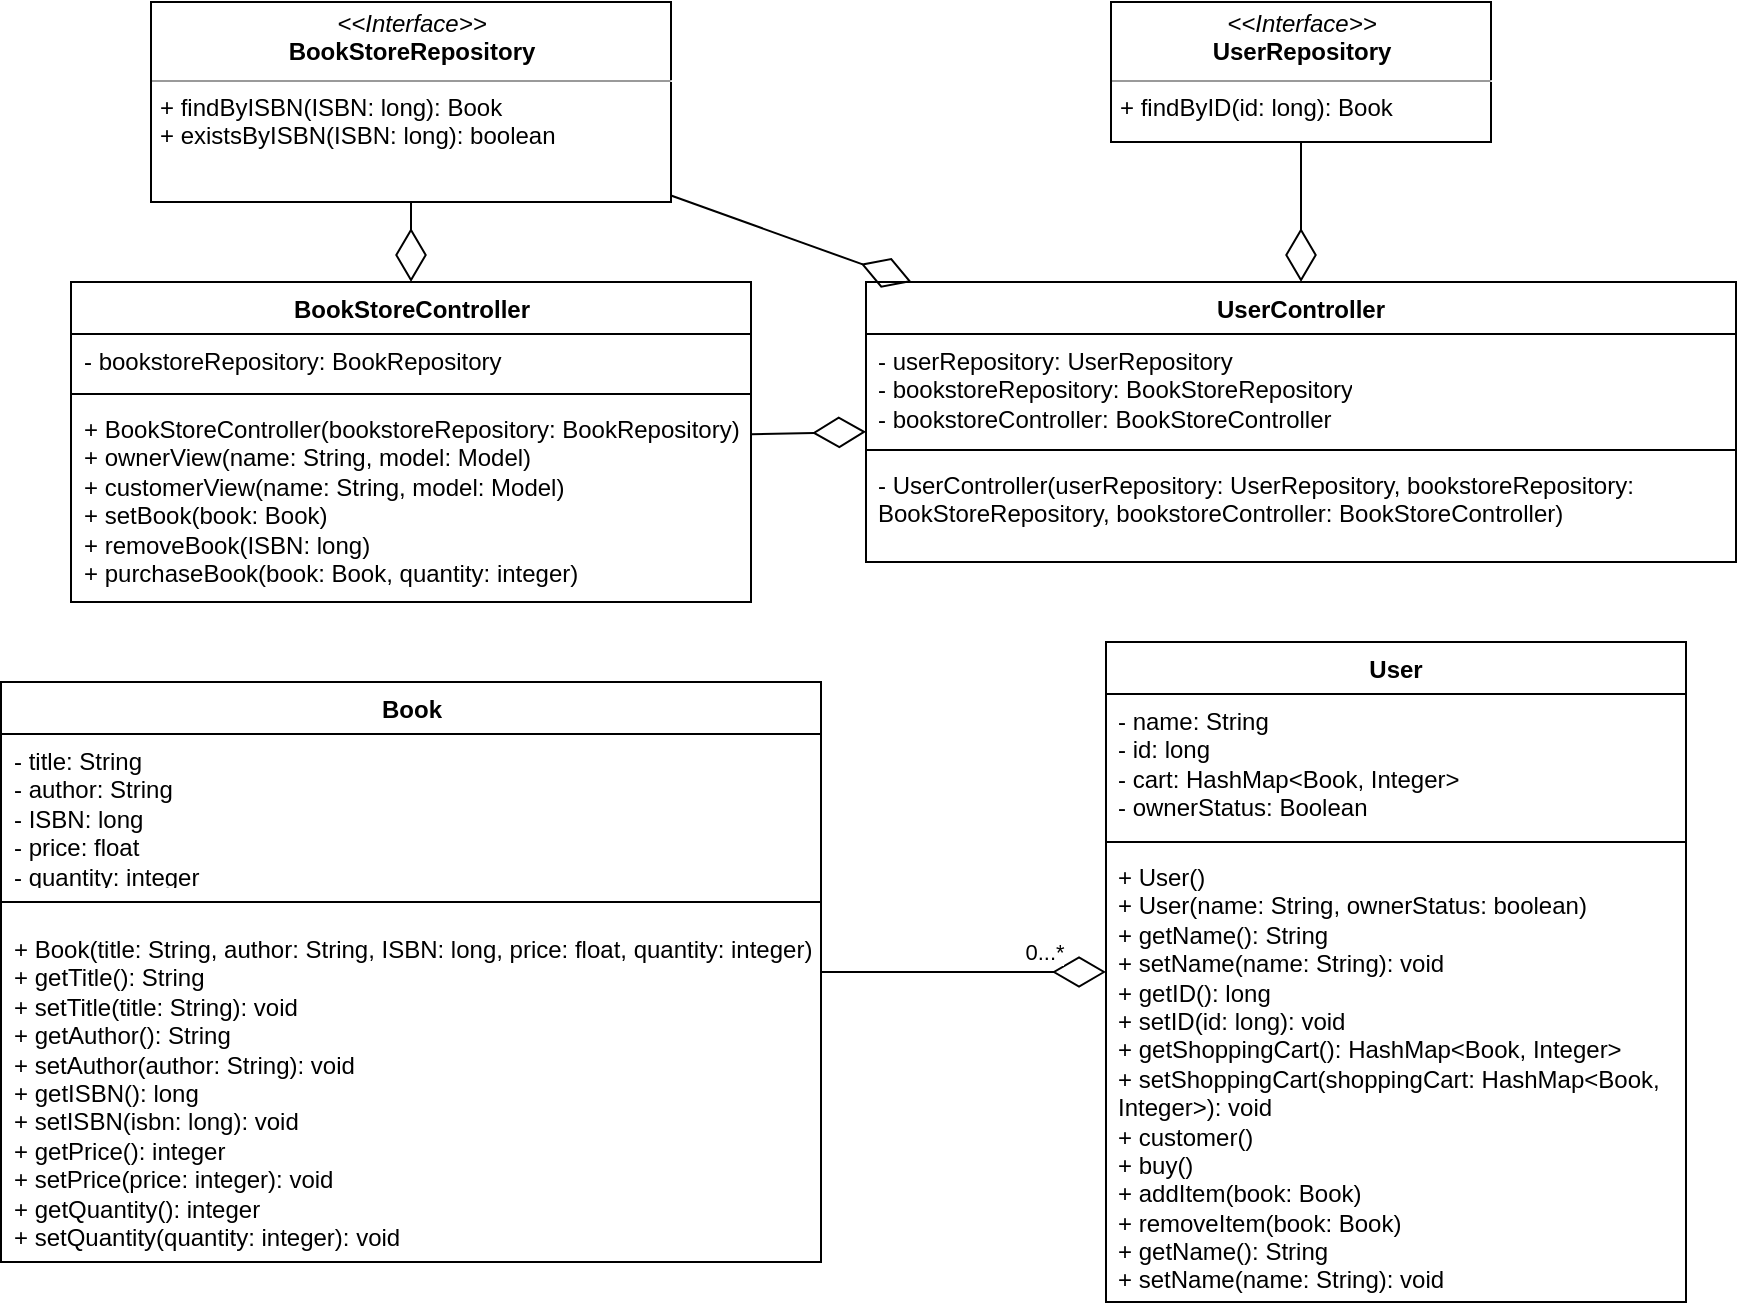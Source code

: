 <mxfile version="22.1.0" type="device" pages="2">
  <diagram name="UML" id="WKEywlk1RXcTtSPavdyv">
    <mxGraphModel dx="1972" dy="1561" grid="1" gridSize="10" guides="1" tooltips="1" connect="1" arrows="1" fold="1" page="1" pageScale="1" pageWidth="850" pageHeight="1100" math="0" shadow="0">
      <root>
        <mxCell id="0" />
        <mxCell id="1" parent="0" />
        <mxCell id="YEF2Sqq3tF4Mfp9ND1T1-14" value="Book" style="swimlane;fontStyle=1;align=center;verticalAlign=top;childLayout=stackLayout;horizontal=1;startSize=26;horizontalStack=0;resizeParent=1;resizeParentMax=0;resizeLast=0;collapsible=1;marginBottom=0;whiteSpace=wrap;html=1;" parent="1" vertex="1">
          <mxGeometry x="-322.5" y="-200" width="410" height="290" as="geometry" />
        </mxCell>
        <mxCell id="YEF2Sqq3tF4Mfp9ND1T1-15" value="- title: String&lt;br style=&quot;border-color: var(--border-color);&quot;&gt;- author: String&lt;br style=&quot;border-color: var(--border-color);&quot;&gt;- ISBN: long&lt;br&gt;- price: float&lt;br&gt;- quantity: integer" style="text;strokeColor=none;fillColor=none;align=left;verticalAlign=top;spacingLeft=4;spacingRight=4;overflow=hidden;rotatable=0;points=[[0,0.5],[1,0.5]];portConstraint=eastwest;whiteSpace=wrap;html=1;" parent="YEF2Sqq3tF4Mfp9ND1T1-14" vertex="1">
          <mxGeometry y="26" width="410" height="74" as="geometry" />
        </mxCell>
        <mxCell id="YEF2Sqq3tF4Mfp9ND1T1-16" value="" style="line;strokeWidth=1;fillColor=none;align=left;verticalAlign=middle;spacingTop=-1;spacingLeft=3;spacingRight=3;rotatable=0;labelPosition=right;points=[];portConstraint=eastwest;strokeColor=inherit;" parent="YEF2Sqq3tF4Mfp9ND1T1-14" vertex="1">
          <mxGeometry y="100" width="410" height="20" as="geometry" />
        </mxCell>
        <mxCell id="YEF2Sqq3tF4Mfp9ND1T1-17" value="+ Book(title: String, author: String, ISBN: long, price: float, quantity: integer)&lt;br&gt;+ getTitle(): String&lt;br&gt;+ setTitle(title: String): void&lt;br&gt;+ getAuthor(): String&lt;br style=&quot;border-color: var(--border-color);&quot;&gt;+ setAuthor(author: String): void&lt;br&gt;+ getISBN(): long&lt;br style=&quot;border-color: var(--border-color);&quot;&gt;+ setISBN(isbn: long): void&lt;br&gt;+ getPrice(): integer&lt;br style=&quot;border-color: var(--border-color);&quot;&gt;+ setPrice(price: integer): void&lt;br&gt;+ getQuantity(): integer&lt;br style=&quot;border-color: var(--border-color);&quot;&gt;+ setQuantity(quantity: integer): void" style="text;strokeColor=none;fillColor=none;align=left;verticalAlign=top;spacingLeft=4;spacingRight=4;overflow=hidden;rotatable=0;points=[[0,0.5],[1,0.5]];portConstraint=eastwest;whiteSpace=wrap;html=1;" parent="YEF2Sqq3tF4Mfp9ND1T1-14" vertex="1">
          <mxGeometry y="120" width="410" height="170" as="geometry" />
        </mxCell>
        <mxCell id="YEF2Sqq3tF4Mfp9ND1T1-27" value="User" style="swimlane;fontStyle=1;align=center;verticalAlign=top;childLayout=stackLayout;horizontal=1;startSize=26;horizontalStack=0;resizeParent=1;resizeParentMax=0;resizeLast=0;collapsible=1;marginBottom=0;whiteSpace=wrap;html=1;" parent="1" vertex="1">
          <mxGeometry x="230" y="-220" width="290" height="330" as="geometry" />
        </mxCell>
        <mxCell id="YEF2Sqq3tF4Mfp9ND1T1-28" value="- name: String&lt;br style=&quot;border-color: var(--border-color);&quot;&gt;- id: long&lt;br&gt;- cart: HashMap&amp;lt;Book, Integer&amp;gt;&lt;br&gt;- ownerStatus: Boolean" style="text;strokeColor=none;fillColor=none;align=left;verticalAlign=top;spacingLeft=4;spacingRight=4;overflow=hidden;rotatable=0;points=[[0,0.5],[1,0.5]];portConstraint=eastwest;whiteSpace=wrap;html=1;" parent="YEF2Sqq3tF4Mfp9ND1T1-27" vertex="1">
          <mxGeometry y="26" width="290" height="70" as="geometry" />
        </mxCell>
        <mxCell id="YEF2Sqq3tF4Mfp9ND1T1-29" value="" style="line;strokeWidth=1;fillColor=none;align=left;verticalAlign=middle;spacingTop=-1;spacingLeft=3;spacingRight=3;rotatable=0;labelPosition=right;points=[];portConstraint=eastwest;strokeColor=inherit;" parent="YEF2Sqq3tF4Mfp9ND1T1-27" vertex="1">
          <mxGeometry y="96" width="290" height="8" as="geometry" />
        </mxCell>
        <mxCell id="YEF2Sqq3tF4Mfp9ND1T1-4" value="+ User()&lt;br&gt;+ User(name: String, ownerStatus: boolean)&lt;br&gt;+ getName(): String&lt;br&gt;+ setName(name: String): void&lt;br&gt;+ getID(): long&lt;br&gt;+ setID(id: long): void&lt;br&gt;+ getShoppingCart(): HashMap&amp;lt;Book, Integer&amp;gt;&lt;br&gt;+ setShoppingCart(shoppingCart: HashMap&amp;lt;Book, Integer&amp;gt;): void&lt;br&gt;+ customer()&lt;br&gt;+ buy()&lt;br&gt;+ addItem(book: Book)&lt;br&gt;+ removeItem(book: Book)&lt;br&gt;+ getName(): String&lt;br style=&quot;border-color: var(--border-color);&quot;&gt;+ setName(name: String): void" style="text;strokeColor=none;fillColor=none;align=left;verticalAlign=top;spacingLeft=4;spacingRight=4;overflow=hidden;rotatable=0;points=[[0,0.5],[1,0.5]];portConstraint=eastwest;whiteSpace=wrap;html=1;" parent="YEF2Sqq3tF4Mfp9ND1T1-27" vertex="1">
          <mxGeometry y="104" width="290" height="226" as="geometry" />
        </mxCell>
        <mxCell id="YEF2Sqq3tF4Mfp9ND1T1-51" value="" style="endArrow=diamondThin;endFill=0;endSize=24;html=1;rounded=0;" parent="1" source="YEF2Sqq3tF4Mfp9ND1T1-14" target="YEF2Sqq3tF4Mfp9ND1T1-27" edge="1">
          <mxGeometry width="160" relative="1" as="geometry">
            <mxPoint x="-90" y="-26" as="sourcePoint" />
            <mxPoint x="-90" y="123" as="targetPoint" />
          </mxGeometry>
        </mxCell>
        <mxCell id="YEF2Sqq3tF4Mfp9ND1T1-52" value="0...*" style="edgeLabel;html=1;align=center;verticalAlign=middle;resizable=0;points=[];" parent="YEF2Sqq3tF4Mfp9ND1T1-51" vertex="1" connectable="0">
          <mxGeometry x="0.556" relative="1" as="geometry">
            <mxPoint y="-10" as="offset" />
          </mxGeometry>
        </mxCell>
        <mxCell id="YEF2Sqq3tF4Mfp9ND1T1-53" value="&lt;p style=&quot;margin:0px;margin-top:4px;text-align:center;&quot;&gt;&lt;i&gt;&amp;lt;&amp;lt;Interface&amp;gt;&amp;gt;&lt;/i&gt;&lt;br&gt;&lt;b&gt;BookStoreRepository&lt;/b&gt;&lt;/p&gt;&lt;hr size=&quot;1&quot;&gt;&lt;p style=&quot;margin:0px;margin-left:4px;&quot;&gt;&lt;/p&gt;&lt;p style=&quot;margin:0px;margin-left:4px;&quot;&gt;&lt;span style=&quot;background-color: initial;&quot;&gt;+ findByISBN(ISBN: long): Book&lt;/span&gt;&lt;br&gt;&lt;/p&gt;&lt;p style=&quot;margin:0px;margin-left:4px;&quot;&gt;&lt;span style=&quot;background-color: initial;&quot;&gt;+ existsByISBN(ISBN: long): boolean&lt;/span&gt;&lt;/p&gt;" style="verticalAlign=top;align=left;overflow=fill;fontSize=12;fontFamily=Helvetica;html=1;whiteSpace=wrap;" parent="1" vertex="1">
          <mxGeometry x="-247.5" y="-540" width="260" height="100" as="geometry" />
        </mxCell>
        <mxCell id="YEF2Sqq3tF4Mfp9ND1T1-54" value="&lt;p style=&quot;margin:0px;margin-top:4px;text-align:center;&quot;&gt;&lt;i&gt;&amp;lt;&amp;lt;Interface&amp;gt;&amp;gt;&lt;/i&gt;&lt;br&gt;&lt;b&gt;UserRepository&lt;/b&gt;&lt;/p&gt;&lt;hr size=&quot;1&quot;&gt;&lt;p style=&quot;margin:0px;margin-left:4px;&quot;&gt;&lt;/p&gt;&lt;p style=&quot;margin:0px;margin-left:4px;&quot;&gt;&lt;span style=&quot;background-color: initial;&quot;&gt;+ findByID(id: long): Book&lt;/span&gt;&lt;br&gt;&lt;/p&gt;" style="verticalAlign=top;align=left;overflow=fill;fontSize=12;fontFamily=Helvetica;html=1;whiteSpace=wrap;" parent="1" vertex="1">
          <mxGeometry x="232.5" y="-540" width="190" height="70" as="geometry" />
        </mxCell>
        <mxCell id="YEF2Sqq3tF4Mfp9ND1T1-55" value="BookStoreController" style="swimlane;fontStyle=1;align=center;verticalAlign=top;childLayout=stackLayout;horizontal=1;startSize=26;horizontalStack=0;resizeParent=1;resizeParentMax=0;resizeLast=0;collapsible=1;marginBottom=0;whiteSpace=wrap;html=1;" parent="1" vertex="1">
          <mxGeometry x="-287.5" y="-400" width="340" height="160" as="geometry" />
        </mxCell>
        <mxCell id="YEF2Sqq3tF4Mfp9ND1T1-56" value="- bookstoreRepository: BookRepository" style="text;strokeColor=none;fillColor=none;align=left;verticalAlign=top;spacingLeft=4;spacingRight=4;overflow=hidden;rotatable=0;points=[[0,0.5],[1,0.5]];portConstraint=eastwest;whiteSpace=wrap;html=1;" parent="YEF2Sqq3tF4Mfp9ND1T1-55" vertex="1">
          <mxGeometry y="26" width="340" height="26" as="geometry" />
        </mxCell>
        <mxCell id="YEF2Sqq3tF4Mfp9ND1T1-57" value="" style="line;strokeWidth=1;fillColor=none;align=left;verticalAlign=middle;spacingTop=-1;spacingLeft=3;spacingRight=3;rotatable=0;labelPosition=right;points=[];portConstraint=eastwest;strokeColor=inherit;" parent="YEF2Sqq3tF4Mfp9ND1T1-55" vertex="1">
          <mxGeometry y="52" width="340" height="8" as="geometry" />
        </mxCell>
        <mxCell id="YEF2Sqq3tF4Mfp9ND1T1-58" value="+ BookStoreController(bookstoreRepository: BookRepository)&lt;br&gt;+ ownerView(name: String, model: Model)&lt;br&gt;+ customerView(name: String, model: Model)&lt;br&gt;+ setBook(book: Book)&lt;br&gt;+ removeBook(ISBN: long)&lt;br&gt;+ purchaseBook(book: Book, quantity: integer)" style="text;strokeColor=none;fillColor=none;align=left;verticalAlign=top;spacingLeft=4;spacingRight=4;overflow=hidden;rotatable=0;points=[[0,0.5],[1,0.5]];portConstraint=eastwest;whiteSpace=wrap;html=1;" parent="YEF2Sqq3tF4Mfp9ND1T1-55" vertex="1">
          <mxGeometry y="60" width="340" height="100" as="geometry" />
        </mxCell>
        <mxCell id="YEF2Sqq3tF4Mfp9ND1T1-59" value="UserController" style="swimlane;fontStyle=1;align=center;verticalAlign=top;childLayout=stackLayout;horizontal=1;startSize=26;horizontalStack=0;resizeParent=1;resizeParentMax=0;resizeLast=0;collapsible=1;marginBottom=0;whiteSpace=wrap;html=1;" parent="1" vertex="1">
          <mxGeometry x="110" y="-400" width="435" height="140" as="geometry" />
        </mxCell>
        <mxCell id="YEF2Sqq3tF4Mfp9ND1T1-60" value="- userRepository: UserRepository&lt;br&gt;- bookstoreRepository: BookStoreRepository&lt;br&gt;- bookstoreController: BookStoreController" style="text;strokeColor=none;fillColor=none;align=left;verticalAlign=top;spacingLeft=4;spacingRight=4;overflow=hidden;rotatable=0;points=[[0,0.5],[1,0.5]];portConstraint=eastwest;whiteSpace=wrap;html=1;" parent="YEF2Sqq3tF4Mfp9ND1T1-59" vertex="1">
          <mxGeometry y="26" width="435" height="54" as="geometry" />
        </mxCell>
        <mxCell id="YEF2Sqq3tF4Mfp9ND1T1-61" value="" style="line;strokeWidth=1;fillColor=none;align=left;verticalAlign=middle;spacingTop=-1;spacingLeft=3;spacingRight=3;rotatable=0;labelPosition=right;points=[];portConstraint=eastwest;strokeColor=inherit;" parent="YEF2Sqq3tF4Mfp9ND1T1-59" vertex="1">
          <mxGeometry y="80" width="435" height="8" as="geometry" />
        </mxCell>
        <mxCell id="YEF2Sqq3tF4Mfp9ND1T1-62" value="- UserController(userRepository: UserRepository, bookstoreRepository: BookStoreRepository, bookstoreController: BookStoreController)" style="text;strokeColor=none;fillColor=none;align=left;verticalAlign=top;spacingLeft=4;spacingRight=4;overflow=hidden;rotatable=0;points=[[0,0.5],[1,0.5]];portConstraint=eastwest;whiteSpace=wrap;html=1;" parent="YEF2Sqq3tF4Mfp9ND1T1-59" vertex="1">
          <mxGeometry y="88" width="435" height="52" as="geometry" />
        </mxCell>
        <mxCell id="YEF2Sqq3tF4Mfp9ND1T1-63" value="" style="endArrow=diamondThin;endFill=0;endSize=24;html=1;rounded=0;" parent="1" source="YEF2Sqq3tF4Mfp9ND1T1-53" target="YEF2Sqq3tF4Mfp9ND1T1-55" edge="1">
          <mxGeometry width="160" relative="1" as="geometry">
            <mxPoint x="-140" y="-390" as="sourcePoint" />
            <mxPoint x="20" y="-390" as="targetPoint" />
          </mxGeometry>
        </mxCell>
        <mxCell id="YEF2Sqq3tF4Mfp9ND1T1-64" value="" style="endArrow=diamondThin;endFill=0;endSize=24;html=1;rounded=0;" parent="1" source="YEF2Sqq3tF4Mfp9ND1T1-54" target="YEF2Sqq3tF4Mfp9ND1T1-59" edge="1">
          <mxGeometry width="160" relative="1" as="geometry">
            <mxPoint x="270" y="-390" as="sourcePoint" />
            <mxPoint x="430" y="-390" as="targetPoint" />
          </mxGeometry>
        </mxCell>
        <mxCell id="UNTQfhGXlUXe9K679DsB-1" value="" style="endArrow=diamondThin;endFill=0;endSize=24;html=1;rounded=0;" edge="1" parent="1" source="YEF2Sqq3tF4Mfp9ND1T1-53" target="YEF2Sqq3tF4Mfp9ND1T1-59">
          <mxGeometry width="160" relative="1" as="geometry">
            <mxPoint x="-107" y="-430" as="sourcePoint" />
            <mxPoint x="-107" y="-390" as="targetPoint" />
          </mxGeometry>
        </mxCell>
        <mxCell id="UNTQfhGXlUXe9K679DsB-3" value="" style="endArrow=diamondThin;endFill=0;endSize=24;html=1;rounded=0;" edge="1" parent="1" source="YEF2Sqq3tF4Mfp9ND1T1-55" target="YEF2Sqq3tF4Mfp9ND1T1-59">
          <mxGeometry width="160" relative="1" as="geometry">
            <mxPoint x="-97" y="-420" as="sourcePoint" />
            <mxPoint x="-97" y="-380" as="targetPoint" />
          </mxGeometry>
        </mxCell>
      </root>
    </mxGraphModel>
  </diagram>
  <diagram id="Xr7raITtzeWET-3OJeXv" name="ORM">
    <mxGraphModel dx="1632" dy="321" grid="1" gridSize="10" guides="1" tooltips="1" connect="1" arrows="1" fold="1" page="1" pageScale="1" pageWidth="850" pageHeight="1100" math="0" shadow="0">
      <root>
        <mxCell id="0" />
        <mxCell id="1" parent="0" />
        <mxCell id="PZGTyCM44yKFTyE2QcQD-1" value="Book" style="ellipse;whiteSpace=wrap;html=1;aspect=fixed;" vertex="1" parent="1">
          <mxGeometry x="150" y="200" width="80" height="80" as="geometry" />
        </mxCell>
        <mxCell id="PZGTyCM44yKFTyE2QcQD-2" value="User" style="ellipse;whiteSpace=wrap;html=1;aspect=fixed;" vertex="1" parent="1">
          <mxGeometry x="-200" y="200" width="80" height="80" as="geometry" />
        </mxCell>
        <mxCell id="PZGTyCM44yKFTyE2QcQD-3" value="Bookstore&lt;br&gt;Controller" style="ellipse;whiteSpace=wrap;html=1;aspect=fixed;" vertex="1" parent="1">
          <mxGeometry x="50" y="320" width="80" height="80" as="geometry" />
        </mxCell>
        <mxCell id="PZGTyCM44yKFTyE2QcQD-4" value="title" style="ellipse;whiteSpace=wrap;html=1;" vertex="1" parent="1">
          <mxGeometry x="40" y="80" width="60" height="40" as="geometry" />
        </mxCell>
        <mxCell id="PZGTyCM44yKFTyE2QcQD-5" value="author" style="ellipse;whiteSpace=wrap;html=1;" vertex="1" parent="1">
          <mxGeometry x="100" y="40" width="60" height="40" as="geometry" />
        </mxCell>
        <mxCell id="PZGTyCM44yKFTyE2QcQD-6" value="isbn" style="ellipse;whiteSpace=wrap;html=1;" vertex="1" parent="1">
          <mxGeometry x="280" y="80" width="60" height="40" as="geometry" />
        </mxCell>
        <mxCell id="PZGTyCM44yKFTyE2QcQD-7" value="price" style="ellipse;whiteSpace=wrap;html=1;" vertex="1" parent="1">
          <mxGeometry x="160" y="80" width="60" height="40" as="geometry" />
        </mxCell>
        <mxCell id="PZGTyCM44yKFTyE2QcQD-8" value="quantity" style="ellipse;whiteSpace=wrap;html=1;" vertex="1" parent="1">
          <mxGeometry x="220" y="40" width="60" height="40" as="geometry" />
        </mxCell>
        <mxCell id="PZGTyCM44yKFTyE2QcQD-9" value="" style="endArrow=none;dashed=1;html=1;rounded=0;" edge="1" parent="1" source="PZGTyCM44yKFTyE2QcQD-4" target="PZGTyCM44yKFTyE2QcQD-1">
          <mxGeometry width="50" height="50" relative="1" as="geometry">
            <mxPoint x="90" y="190" as="sourcePoint" />
            <mxPoint x="140" y="140" as="targetPoint" />
          </mxGeometry>
        </mxCell>
        <mxCell id="PZGTyCM44yKFTyE2QcQD-10" value="" style="endArrow=none;dashed=1;html=1;rounded=0;" edge="1" parent="1" source="PZGTyCM44yKFTyE2QcQD-5" target="PZGTyCM44yKFTyE2QcQD-1">
          <mxGeometry width="50" height="50" relative="1" as="geometry">
            <mxPoint x="95" y="127" as="sourcePoint" />
            <mxPoint x="174" y="220" as="targetPoint" />
          </mxGeometry>
        </mxCell>
        <mxCell id="PZGTyCM44yKFTyE2QcQD-11" value="" style="endArrow=none;dashed=1;html=1;rounded=0;" edge="1" parent="1" source="PZGTyCM44yKFTyE2QcQD-7" target="PZGTyCM44yKFTyE2QcQD-1">
          <mxGeometry width="50" height="50" relative="1" as="geometry">
            <mxPoint x="105" y="137" as="sourcePoint" />
            <mxPoint x="184" y="230" as="targetPoint" />
          </mxGeometry>
        </mxCell>
        <mxCell id="PZGTyCM44yKFTyE2QcQD-12" value="" style="endArrow=none;dashed=1;html=1;rounded=0;" edge="1" parent="1" source="PZGTyCM44yKFTyE2QcQD-6" target="PZGTyCM44yKFTyE2QcQD-1">
          <mxGeometry width="50" height="50" relative="1" as="geometry">
            <mxPoint x="115" y="147" as="sourcePoint" />
            <mxPoint x="194" y="240" as="targetPoint" />
          </mxGeometry>
        </mxCell>
        <mxCell id="PZGTyCM44yKFTyE2QcQD-13" value="" style="endArrow=none;dashed=1;html=1;rounded=0;" edge="1" parent="1" source="PZGTyCM44yKFTyE2QcQD-8" target="PZGTyCM44yKFTyE2QcQD-1">
          <mxGeometry width="50" height="50" relative="1" as="geometry">
            <mxPoint x="125" y="157" as="sourcePoint" />
            <mxPoint x="204" y="250" as="targetPoint" />
          </mxGeometry>
        </mxCell>
        <mxCell id="tYGfMa-dhY1uwydwPGSH-1" value="Has a" style="rounded=0;whiteSpace=wrap;html=1;" vertex="1" parent="1">
          <mxGeometry x="-60" y="225" width="80" height="30" as="geometry" />
        </mxCell>
        <mxCell id="tYGfMa-dhY1uwydwPGSH-3" value="" style="endArrow=none;html=1;rounded=0;" edge="1" parent="1" source="JHjyLI4JNmmWMpRtlZ-s-3" target="tYGfMa-dhY1uwydwPGSH-1">
          <mxGeometry width="50" height="50" relative="1" as="geometry">
            <mxPoint x="-100" y="310" as="sourcePoint" />
            <mxPoint x="-50" y="260" as="targetPoint" />
          </mxGeometry>
        </mxCell>
        <mxCell id="tYGfMa-dhY1uwydwPGSH-4" value="" style="endArrow=none;html=1;rounded=0;" edge="1" parent="1" source="tYGfMa-dhY1uwydwPGSH-1" target="PZGTyCM44yKFTyE2QcQD-1">
          <mxGeometry width="50" height="50" relative="1" as="geometry">
            <mxPoint x="90" y="280" as="sourcePoint" />
            <mxPoint x="140" y="230" as="targetPoint" />
          </mxGeometry>
        </mxCell>
        <mxCell id="IfACerjovCqw8yg0nIaX-1" value="Bookstore Repository" style="ellipse;whiteSpace=wrap;html=1;aspect=fixed;" vertex="1" parent="1">
          <mxGeometry x="270" y="320" width="80" height="80" as="geometry" />
        </mxCell>
        <mxCell id="IfACerjovCqw8yg0nIaX-2" value="Has a" style="rounded=0;whiteSpace=wrap;html=1;" vertex="1" parent="1">
          <mxGeometry x="160" y="345" width="80" height="30" as="geometry" />
        </mxCell>
        <mxCell id="IfACerjovCqw8yg0nIaX-3" value="" style="endArrow=none;html=1;rounded=0;" edge="1" parent="1" source="PZGTyCM44yKFTyE2QcQD-3" target="IfACerjovCqw8yg0nIaX-2">
          <mxGeometry width="50" height="50" relative="1" as="geometry">
            <mxPoint x="280" y="470" as="sourcePoint" />
            <mxPoint x="330" y="420" as="targetPoint" />
          </mxGeometry>
        </mxCell>
        <mxCell id="IfACerjovCqw8yg0nIaX-4" value="" style="endArrow=none;html=1;rounded=0;" edge="1" parent="1" source="IfACerjovCqw8yg0nIaX-2" target="IfACerjovCqw8yg0nIaX-1">
          <mxGeometry width="50" height="50" relative="1" as="geometry">
            <mxPoint x="250" y="490" as="sourcePoint" />
            <mxPoint x="290" y="490" as="targetPoint" />
          </mxGeometry>
        </mxCell>
        <mxCell id="IfACerjovCqw8yg0nIaX-5" value="Has" style="rounded=0;whiteSpace=wrap;html=1;" vertex="1" parent="1">
          <mxGeometry x="270" y="225" width="80" height="30" as="geometry" />
        </mxCell>
        <mxCell id="IfACerjovCqw8yg0nIaX-6" value="" style="endArrow=none;html=1;rounded=0;" edge="1" parent="1" target="IfACerjovCqw8yg0nIaX-5" source="PZGTyCM44yKFTyE2QcQD-6">
          <mxGeometry width="50" height="50" relative="1" as="geometry">
            <mxPoint x="200.005" y="149.997" as="sourcePoint" />
            <mxPoint x="330.49" y="305.08" as="targetPoint" />
          </mxGeometry>
        </mxCell>
        <mxCell id="IfACerjovCqw8yg0nIaX-7" value="" style="endArrow=none;html=1;rounded=0;" edge="1" parent="1" source="IfACerjovCqw8yg0nIaX-5" target="IfACerjovCqw8yg0nIaX-1">
          <mxGeometry width="50" height="50" relative="1" as="geometry">
            <mxPoint x="250.49" y="375.08" as="sourcePoint" />
            <mxPoint x="390.654" y="358.701" as="targetPoint" />
          </mxGeometry>
        </mxCell>
        <mxCell id="IfACerjovCqw8yg0nIaX-8" value="User&lt;br&gt;Repository" style="ellipse;whiteSpace=wrap;html=1;aspect=fixed;" vertex="1" parent="1">
          <mxGeometry x="-200" y="320" width="80" height="80" as="geometry" />
        </mxCell>
        <mxCell id="IfACerjovCqw8yg0nIaX-9" value="Has" style="rounded=0;whiteSpace=wrap;html=1;" vertex="1" parent="1">
          <mxGeometry x="-340" y="345" width="80" height="30" as="geometry" />
        </mxCell>
        <mxCell id="IfACerjovCqw8yg0nIaX-10" value="" style="endArrow=none;html=1;rounded=0;" edge="1" parent="1" target="IfACerjovCqw8yg0nIaX-9" source="xcND5-Iyi-f9uK6_3agh-1">
          <mxGeometry width="50" height="50" relative="1" as="geometry">
            <mxPoint x="-601.489" y="240.002" as="sourcePoint" />
            <mxPoint x="-149.51" y="304.27" as="targetPoint" />
          </mxGeometry>
        </mxCell>
        <mxCell id="IfACerjovCqw8yg0nIaX-11" value="" style="endArrow=none;html=1;rounded=0;" edge="1" parent="1" source="IfACerjovCqw8yg0nIaX-9" target="IfACerjovCqw8yg0nIaX-8">
          <mxGeometry width="50" height="50" relative="1" as="geometry">
            <mxPoint x="-229.51" y="374.27" as="sourcePoint" />
            <mxPoint x="-610.883" y="460.831" as="targetPoint" />
          </mxGeometry>
        </mxCell>
        <mxCell id="IfACerjovCqw8yg0nIaX-12" value="name" style="ellipse;whiteSpace=wrap;html=1;" vertex="1" parent="1">
          <mxGeometry x="-140" y="80" width="60" height="40" as="geometry" />
        </mxCell>
        <mxCell id="IfACerjovCqw8yg0nIaX-13" value="" style="endArrow=none;dashed=1;html=1;rounded=0;" edge="1" parent="1" source="IfACerjovCqw8yg0nIaX-12" target="PZGTyCM44yKFTyE2QcQD-2">
          <mxGeometry width="50" height="50" relative="1" as="geometry">
            <mxPoint x="-245" y="137" as="sourcePoint" />
            <mxPoint x="-160" y="200" as="targetPoint" />
          </mxGeometry>
        </mxCell>
        <mxCell id="JHjyLI4JNmmWMpRtlZ-s-1" value="owner&lt;br&gt;Statas" style="ellipse;whiteSpace=wrap;html=1;" vertex="1" parent="1">
          <mxGeometry x="-240" y="80" width="60" height="40" as="geometry" />
        </mxCell>
        <mxCell id="JHjyLI4JNmmWMpRtlZ-s-2" value="" style="endArrow=none;dashed=1;html=1;rounded=0;" edge="1" parent="1" source="JHjyLI4JNmmWMpRtlZ-s-1" target="PZGTyCM44yKFTyE2QcQD-2">
          <mxGeometry width="50" height="50" relative="1" as="geometry">
            <mxPoint x="-315" y="137" as="sourcePoint" />
            <mxPoint x="-230" y="200" as="targetPoint" />
          </mxGeometry>
        </mxCell>
        <mxCell id="JHjyLI4JNmmWMpRtlZ-s-3" value="cart" style="ellipse;whiteSpace=wrap;html=1;" vertex="1" parent="1">
          <mxGeometry x="-50" y="80" width="60" height="40" as="geometry" />
        </mxCell>
        <mxCell id="JHjyLI4JNmmWMpRtlZ-s-4" value="" style="endArrow=none;dashed=1;html=1;rounded=0;" edge="1" parent="1" source="JHjyLI4JNmmWMpRtlZ-s-3" target="PZGTyCM44yKFTyE2QcQD-2">
          <mxGeometry width="50" height="50" relative="1" as="geometry">
            <mxPoint x="-98.37" y="137" as="sourcePoint" />
            <mxPoint x="-120.002" y="247.536" as="targetPoint" />
          </mxGeometry>
        </mxCell>
        <mxCell id="xcND5-Iyi-f9uK6_3agh-1" value="id" style="ellipse;whiteSpace=wrap;html=1;" vertex="1" parent="1">
          <mxGeometry x="-330" y="80" width="60" height="40" as="geometry" />
        </mxCell>
        <mxCell id="xcND5-Iyi-f9uK6_3agh-2" value="" style="endArrow=none;dashed=1;html=1;rounded=0;" edge="1" parent="1" source="xcND5-Iyi-f9uK6_3agh-1" target="PZGTyCM44yKFTyE2QcQD-2">
          <mxGeometry width="50" height="50" relative="1" as="geometry">
            <mxPoint x="-385" y="137" as="sourcePoint" />
            <mxPoint x="-300" y="200" as="targetPoint" />
          </mxGeometry>
        </mxCell>
        <mxCell id="JLnCg-3nQnDb9WRr1jS_-1" value="user1:book1:5&lt;br&gt;user1:book2:2&lt;br&gt;user2:book1:1&lt;br&gt;the last number represents&lt;br&gt;the number of that book&lt;br&gt;the user has" style="text;html=1;align=center;verticalAlign=middle;resizable=0;points=[];autosize=1;strokeColor=none;fillColor=none;" vertex="1" parent="1">
          <mxGeometry x="-106" y="250" width="170" height="100" as="geometry" />
        </mxCell>
        <mxCell id="JLnCg-3nQnDb9WRr1jS_-2" value="bookRepo1:book1&lt;br&gt;bookRepo1:book2&lt;br&gt;bookRepo2:book1" style="text;html=1;align=center;verticalAlign=middle;resizable=0;points=[];autosize=1;strokeColor=none;fillColor=none;" vertex="1" parent="1">
          <mxGeometry x="344" y="210" width="120" height="60" as="geometry" />
        </mxCell>
        <mxCell id="JLnCg-3nQnDb9WRr1jS_-3" value="bookCont1:bookRepo1&lt;br&gt;bookCont1:bookRepo2&lt;br&gt;bookCont2:bookRepo1&lt;br&gt;bookCont2:bookRepo2" style="text;html=1;align=center;verticalAlign=middle;resizable=0;points=[];autosize=1;strokeColor=none;fillColor=none;" vertex="1" parent="1">
          <mxGeometry x="124" y="370" width="150" height="70" as="geometry" />
        </mxCell>
        <mxCell id="JLnCg-3nQnDb9WRr1jS_-4" value="userRepo1:user1&lt;br&gt;userRepo1:user2&lt;br&gt;userRepo2:user3" style="text;html=1;align=center;verticalAlign=middle;resizable=0;points=[];autosize=1;strokeColor=none;fillColor=none;" vertex="1" parent="1">
          <mxGeometry x="-365" y="370" width="120" height="60" as="geometry" />
        </mxCell>
      </root>
    </mxGraphModel>
  </diagram>
</mxfile>
